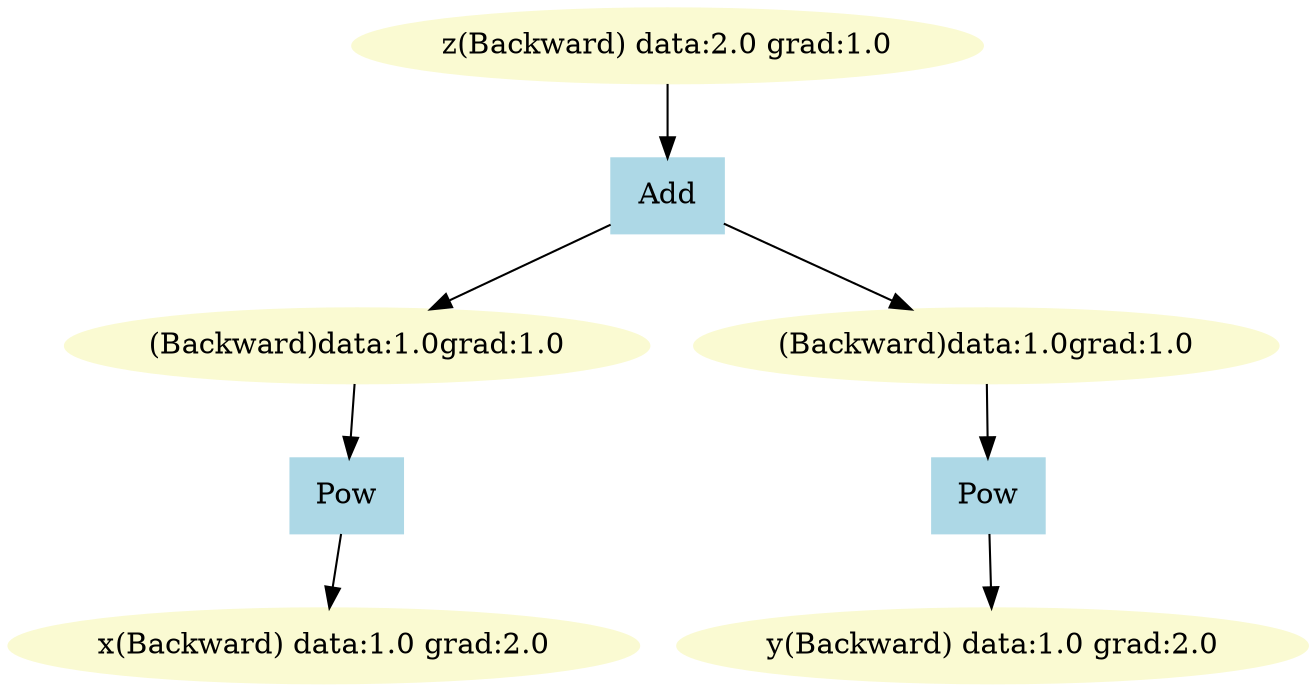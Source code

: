 digraph g {
Backward2667169647728 [label="z(Backward) data:2.0 grad:1.0", color=lightgoldenrodyellow, style=filled]
Backward2667169647536 [label ="Add", color=lightblue, style=filled, shape=box]
Backward2667169647536 -> Backward2667169647392
Backward2667169647536 -> Backward2667169647584
Backward2667169647728 -> Backward2667169647536
Backward2667169647392 [label="(Backward)data:1.0grad:1.0", color=lightgoldenrodyellow, style=filled]
Backward2667169647584 [label="(Backward)data:1.0grad:1.0", color=lightgoldenrodyellow, style=filled]
Backward2667169647344 [label ="Pow", color=lightblue, style=filled, shape=box]
Backward2667169647344 -> Backward2667152493296
Backward2667169647584 -> Backward2667169647344
Backward2667152493296 [label="y(Backward) data:1.0 grad:2.0", color=lightgoldenrodyellow, style=filled]
Backward2667152493248 [label ="Pow", color=lightblue, style=filled, shape=box]
Backward2667152493248 -> Backward2667152493344
Backward2667169647392 -> Backward2667152493248
Backward2667152493344 [label="x(Backward) data:1.0 grad:2.0", color=lightgoldenrodyellow, style=filled]
}